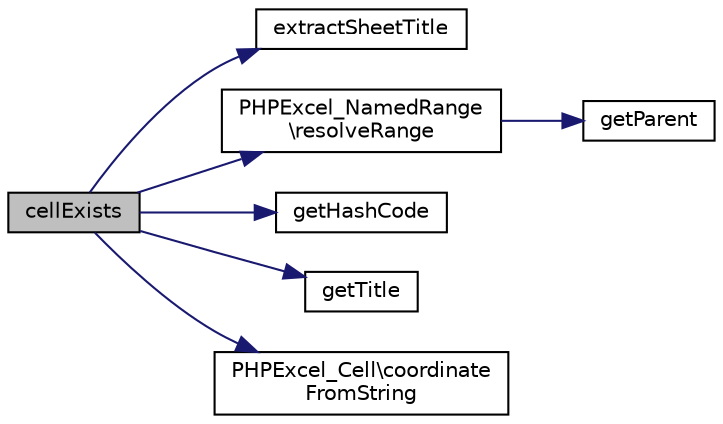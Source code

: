 digraph "cellExists"
{
  edge [fontname="Helvetica",fontsize="10",labelfontname="Helvetica",labelfontsize="10"];
  node [fontname="Helvetica",fontsize="10",shape=record];
  rankdir="LR";
  Node54 [label="cellExists",height=0.2,width=0.4,color="black", fillcolor="grey75", style="filled", fontcolor="black"];
  Node54 -> Node55 [color="midnightblue",fontsize="10",style="solid",fontname="Helvetica"];
  Node55 [label="extractSheetTitle",height=0.2,width=0.4,color="black", fillcolor="white", style="filled",URL="$class_p_h_p_excel___worksheet.html#af647112824779ee4dd97cb9ff63926bd"];
  Node54 -> Node56 [color="midnightblue",fontsize="10",style="solid",fontname="Helvetica"];
  Node56 [label="PHPExcel_NamedRange\l\\resolveRange",height=0.2,width=0.4,color="black", fillcolor="white", style="filled",URL="$class_p_h_p_excel___named_range.html#abcf033bf855d17978f0ae3f631da7180"];
  Node56 -> Node57 [color="midnightblue",fontsize="10",style="solid",fontname="Helvetica"];
  Node57 [label="getParent",height=0.2,width=0.4,color="black", fillcolor="white", style="filled",URL="$class_p_h_p_excel___worksheet.html#a95ecaee3537b1ad29b04ef383a57bbae"];
  Node54 -> Node58 [color="midnightblue",fontsize="10",style="solid",fontname="Helvetica"];
  Node58 [label="getHashCode",height=0.2,width=0.4,color="black", fillcolor="white", style="filled",URL="$class_p_h_p_excel___worksheet.html#a565572289c60df45d1198602c6f93a8a"];
  Node54 -> Node59 [color="midnightblue",fontsize="10",style="solid",fontname="Helvetica"];
  Node59 [label="getTitle",height=0.2,width=0.4,color="black", fillcolor="white", style="filled",URL="$class_p_h_p_excel___worksheet.html#a95e859a4588a39a1824b717378a84c29"];
  Node54 -> Node60 [color="midnightblue",fontsize="10",style="solid",fontname="Helvetica"];
  Node60 [label="PHPExcel_Cell\\coordinate\lFromString",height=0.2,width=0.4,color="black", fillcolor="white", style="filled",URL="$class_p_h_p_excel___cell.html#a81e3469df94f7b5a1f5d9064575280a3"];
}
